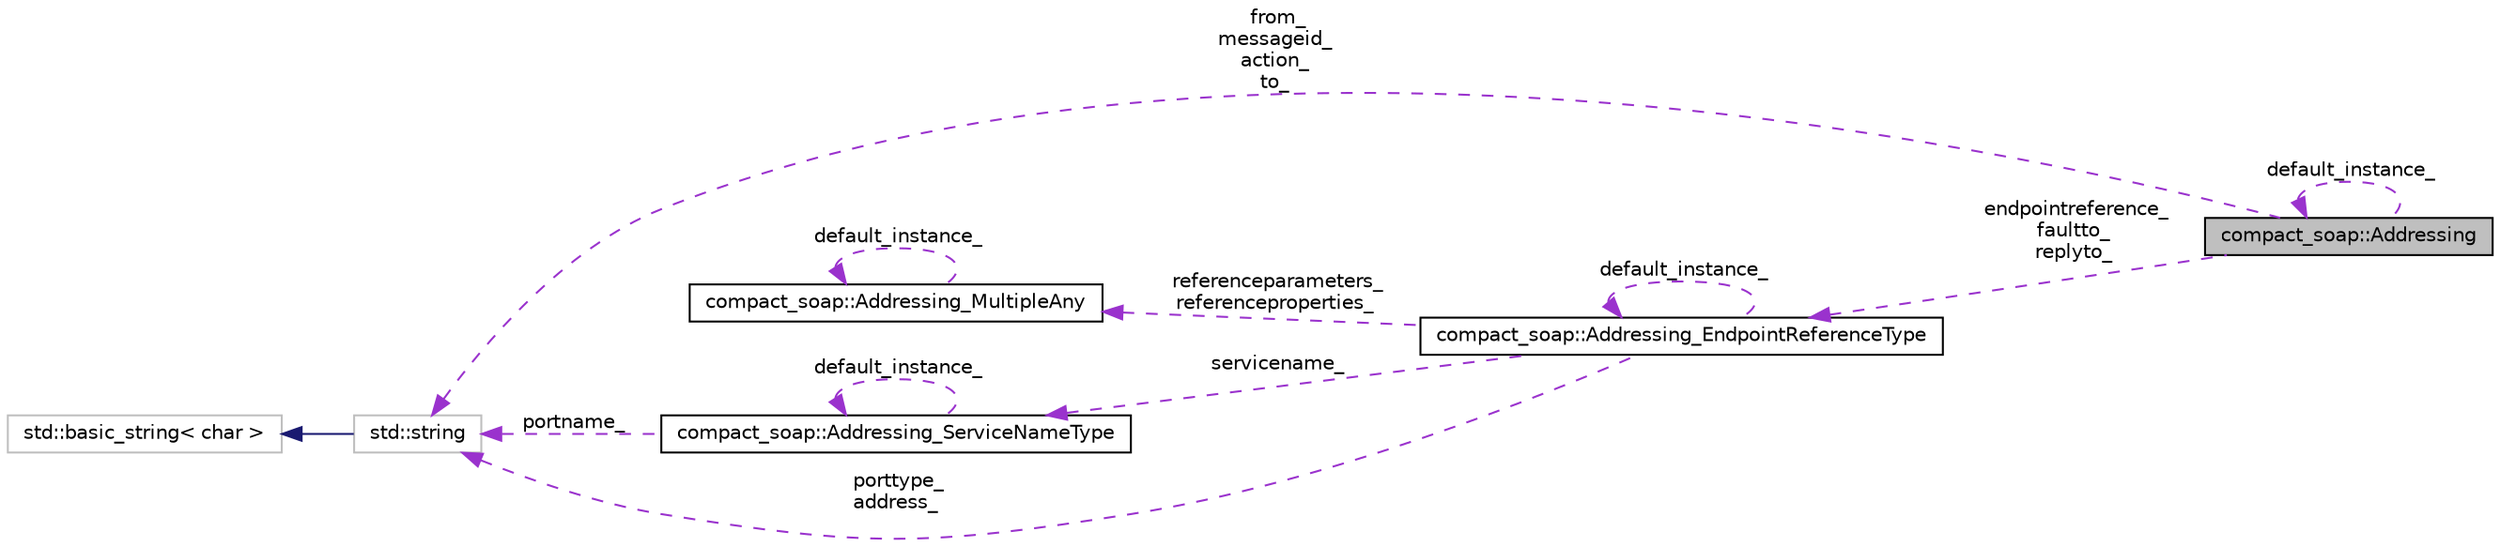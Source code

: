 digraph G
{
  edge [fontname="Helvetica",fontsize="10",labelfontname="Helvetica",labelfontsize="10"];
  node [fontname="Helvetica",fontsize="10",shape=record];
  rankdir="LR";
  Node1 [label="compact_soap::Addressing",height=0.2,width=0.4,color="black", fillcolor="grey75", style="filled" fontcolor="black"];
  Node1 -> Node1 [dir="back",color="darkorchid3",fontsize="10",style="dashed",label=" default_instance_" ,fontname="Helvetica"];
  Node2 -> Node1 [dir="back",color="darkorchid3",fontsize="10",style="dashed",label=" from_\nmessageid_\naction_\nto_" ,fontname="Helvetica"];
  Node2 [label="std::string",height=0.2,width=0.4,color="grey75", fillcolor="white", style="filled",tooltip="STL class."];
  Node3 -> Node2 [dir="back",color="midnightblue",fontsize="10",style="solid",fontname="Helvetica"];
  Node3 [label="std::basic_string\< char \>",height=0.2,width=0.4,color="grey75", fillcolor="white", style="filled",tooltip="STL class."];
  Node4 -> Node1 [dir="back",color="darkorchid3",fontsize="10",style="dashed",label=" endpointreference_\nfaultto_\nreplyto_" ,fontname="Helvetica"];
  Node4 [label="compact_soap::Addressing_EndpointReferenceType",height=0.2,width=0.4,color="black", fillcolor="white", style="filled",URL="$classcompact__soap_1_1_addressing___endpoint_reference_type.html"];
  Node5 -> Node4 [dir="back",color="darkorchid3",fontsize="10",style="dashed",label=" referenceparameters_\nreferenceproperties_" ,fontname="Helvetica"];
  Node5 [label="compact_soap::Addressing_MultipleAny",height=0.2,width=0.4,color="black", fillcolor="white", style="filled",URL="$classcompact__soap_1_1_addressing___multiple_any.html"];
  Node5 -> Node5 [dir="back",color="darkorchid3",fontsize="10",style="dashed",label=" default_instance_" ,fontname="Helvetica"];
  Node2 -> Node4 [dir="back",color="darkorchid3",fontsize="10",style="dashed",label=" porttype_\naddress_" ,fontname="Helvetica"];
  Node4 -> Node4 [dir="back",color="darkorchid3",fontsize="10",style="dashed",label=" default_instance_" ,fontname="Helvetica"];
  Node6 -> Node4 [dir="back",color="darkorchid3",fontsize="10",style="dashed",label=" servicename_" ,fontname="Helvetica"];
  Node6 [label="compact_soap::Addressing_ServiceNameType",height=0.2,width=0.4,color="black", fillcolor="white", style="filled",URL="$classcompact__soap_1_1_addressing___service_name_type.html"];
  Node2 -> Node6 [dir="back",color="darkorchid3",fontsize="10",style="dashed",label=" portname_" ,fontname="Helvetica"];
  Node6 -> Node6 [dir="back",color="darkorchid3",fontsize="10",style="dashed",label=" default_instance_" ,fontname="Helvetica"];
}
